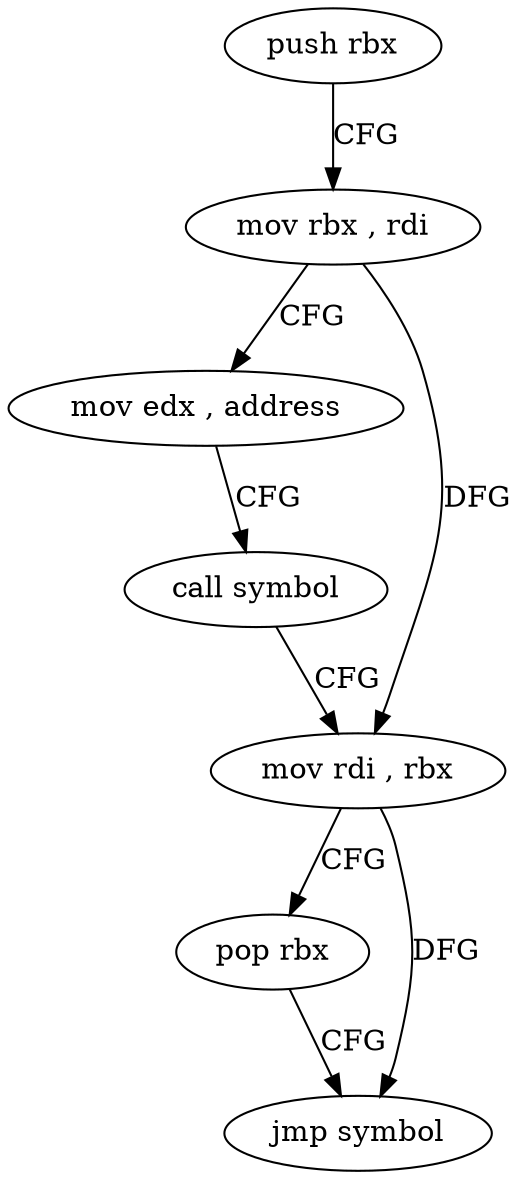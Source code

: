 digraph "func" {
"4209616" [label = "push rbx" ]
"4209617" [label = "mov rbx , rdi" ]
"4209620" [label = "mov edx , address" ]
"4209625" [label = "call symbol" ]
"4209630" [label = "mov rdi , rbx" ]
"4209633" [label = "pop rbx" ]
"4209634" [label = "jmp symbol" ]
"4209616" -> "4209617" [ label = "CFG" ]
"4209617" -> "4209620" [ label = "CFG" ]
"4209617" -> "4209630" [ label = "DFG" ]
"4209620" -> "4209625" [ label = "CFG" ]
"4209625" -> "4209630" [ label = "CFG" ]
"4209630" -> "4209633" [ label = "CFG" ]
"4209630" -> "4209634" [ label = "DFG" ]
"4209633" -> "4209634" [ label = "CFG" ]
}
